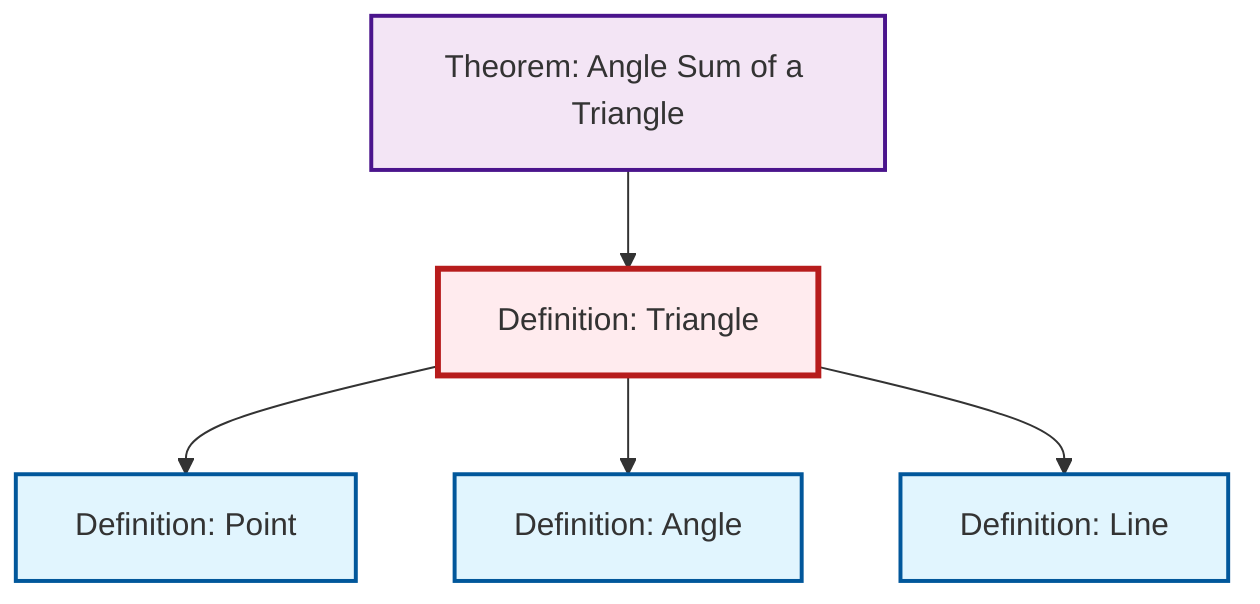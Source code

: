 graph TD
    classDef definition fill:#e1f5fe,stroke:#01579b,stroke-width:2px
    classDef theorem fill:#f3e5f5,stroke:#4a148c,stroke-width:2px
    classDef axiom fill:#fff3e0,stroke:#e65100,stroke-width:2px
    classDef example fill:#e8f5e9,stroke:#1b5e20,stroke-width:2px
    classDef current fill:#ffebee,stroke:#b71c1c,stroke-width:3px
    def-line["Definition: Line"]:::definition
    thm-angle-sum-triangle["Theorem: Angle Sum of a Triangle"]:::theorem
    def-triangle["Definition: Triangle"]:::definition
    def-point["Definition: Point"]:::definition
    def-angle["Definition: Angle"]:::definition
    def-triangle --> def-point
    def-triangle --> def-angle
    thm-angle-sum-triangle --> def-triangle
    def-triangle --> def-line
    class def-triangle current